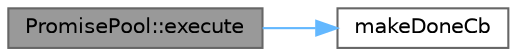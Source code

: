 digraph "PromisePool::execute"
{
 // INTERACTIVE_SVG=YES
 // LATEX_PDF_SIZE
  bgcolor="transparent";
  edge [fontname=Helvetica,fontsize=10,labelfontname=Helvetica,labelfontsize=10];
  node [fontname=Helvetica,fontsize=10,shape=box,height=0.2,width=0.4];
  rankdir="LR";
  Node1 [id="Node000001",label="PromisePool::execute",height=0.2,width=0.4,color="gray40", fillcolor="grey60", style="filled", fontcolor="black",tooltip=" "];
  Node1 -> Node2 [id="edge1_Node000001_Node000002",color="steelblue1",style="solid",tooltip=" "];
  Node2 [id="Node000002",label="makeDoneCb",height=0.2,width=0.4,color="grey40", fillcolor="white", style="filled",URL="$d1/d98/a00407_a3d3c38c1f3fc853af89fbf827a43228c.html#a3d3c38c1f3fc853af89fbf827a43228c",tooltip=" "];
}
